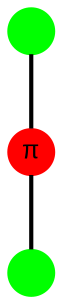 graph G {
  node [style="filled", shape="circle", width="0.3", height="0.3", fixedsize="true", fontsize="12", fontname="Arial"];
  edge [penwidth=2.0];
  0 [color="green", shape="circle", label="", pos="0,0!", style="filled", width="0.3", height="0.3", fixedsize="true"]
  2 [color="green", shape="circle", label="", pos="0,0!", style="filled", width="0.3", height="0.3", fixedsize="true"]
  1 [color="red", shape="circle", label="π", pos="0,0!", style="filled", width="0.3", height="0.3", fixedsize="true"]
  0 -- 1
  1 -- 2
}
